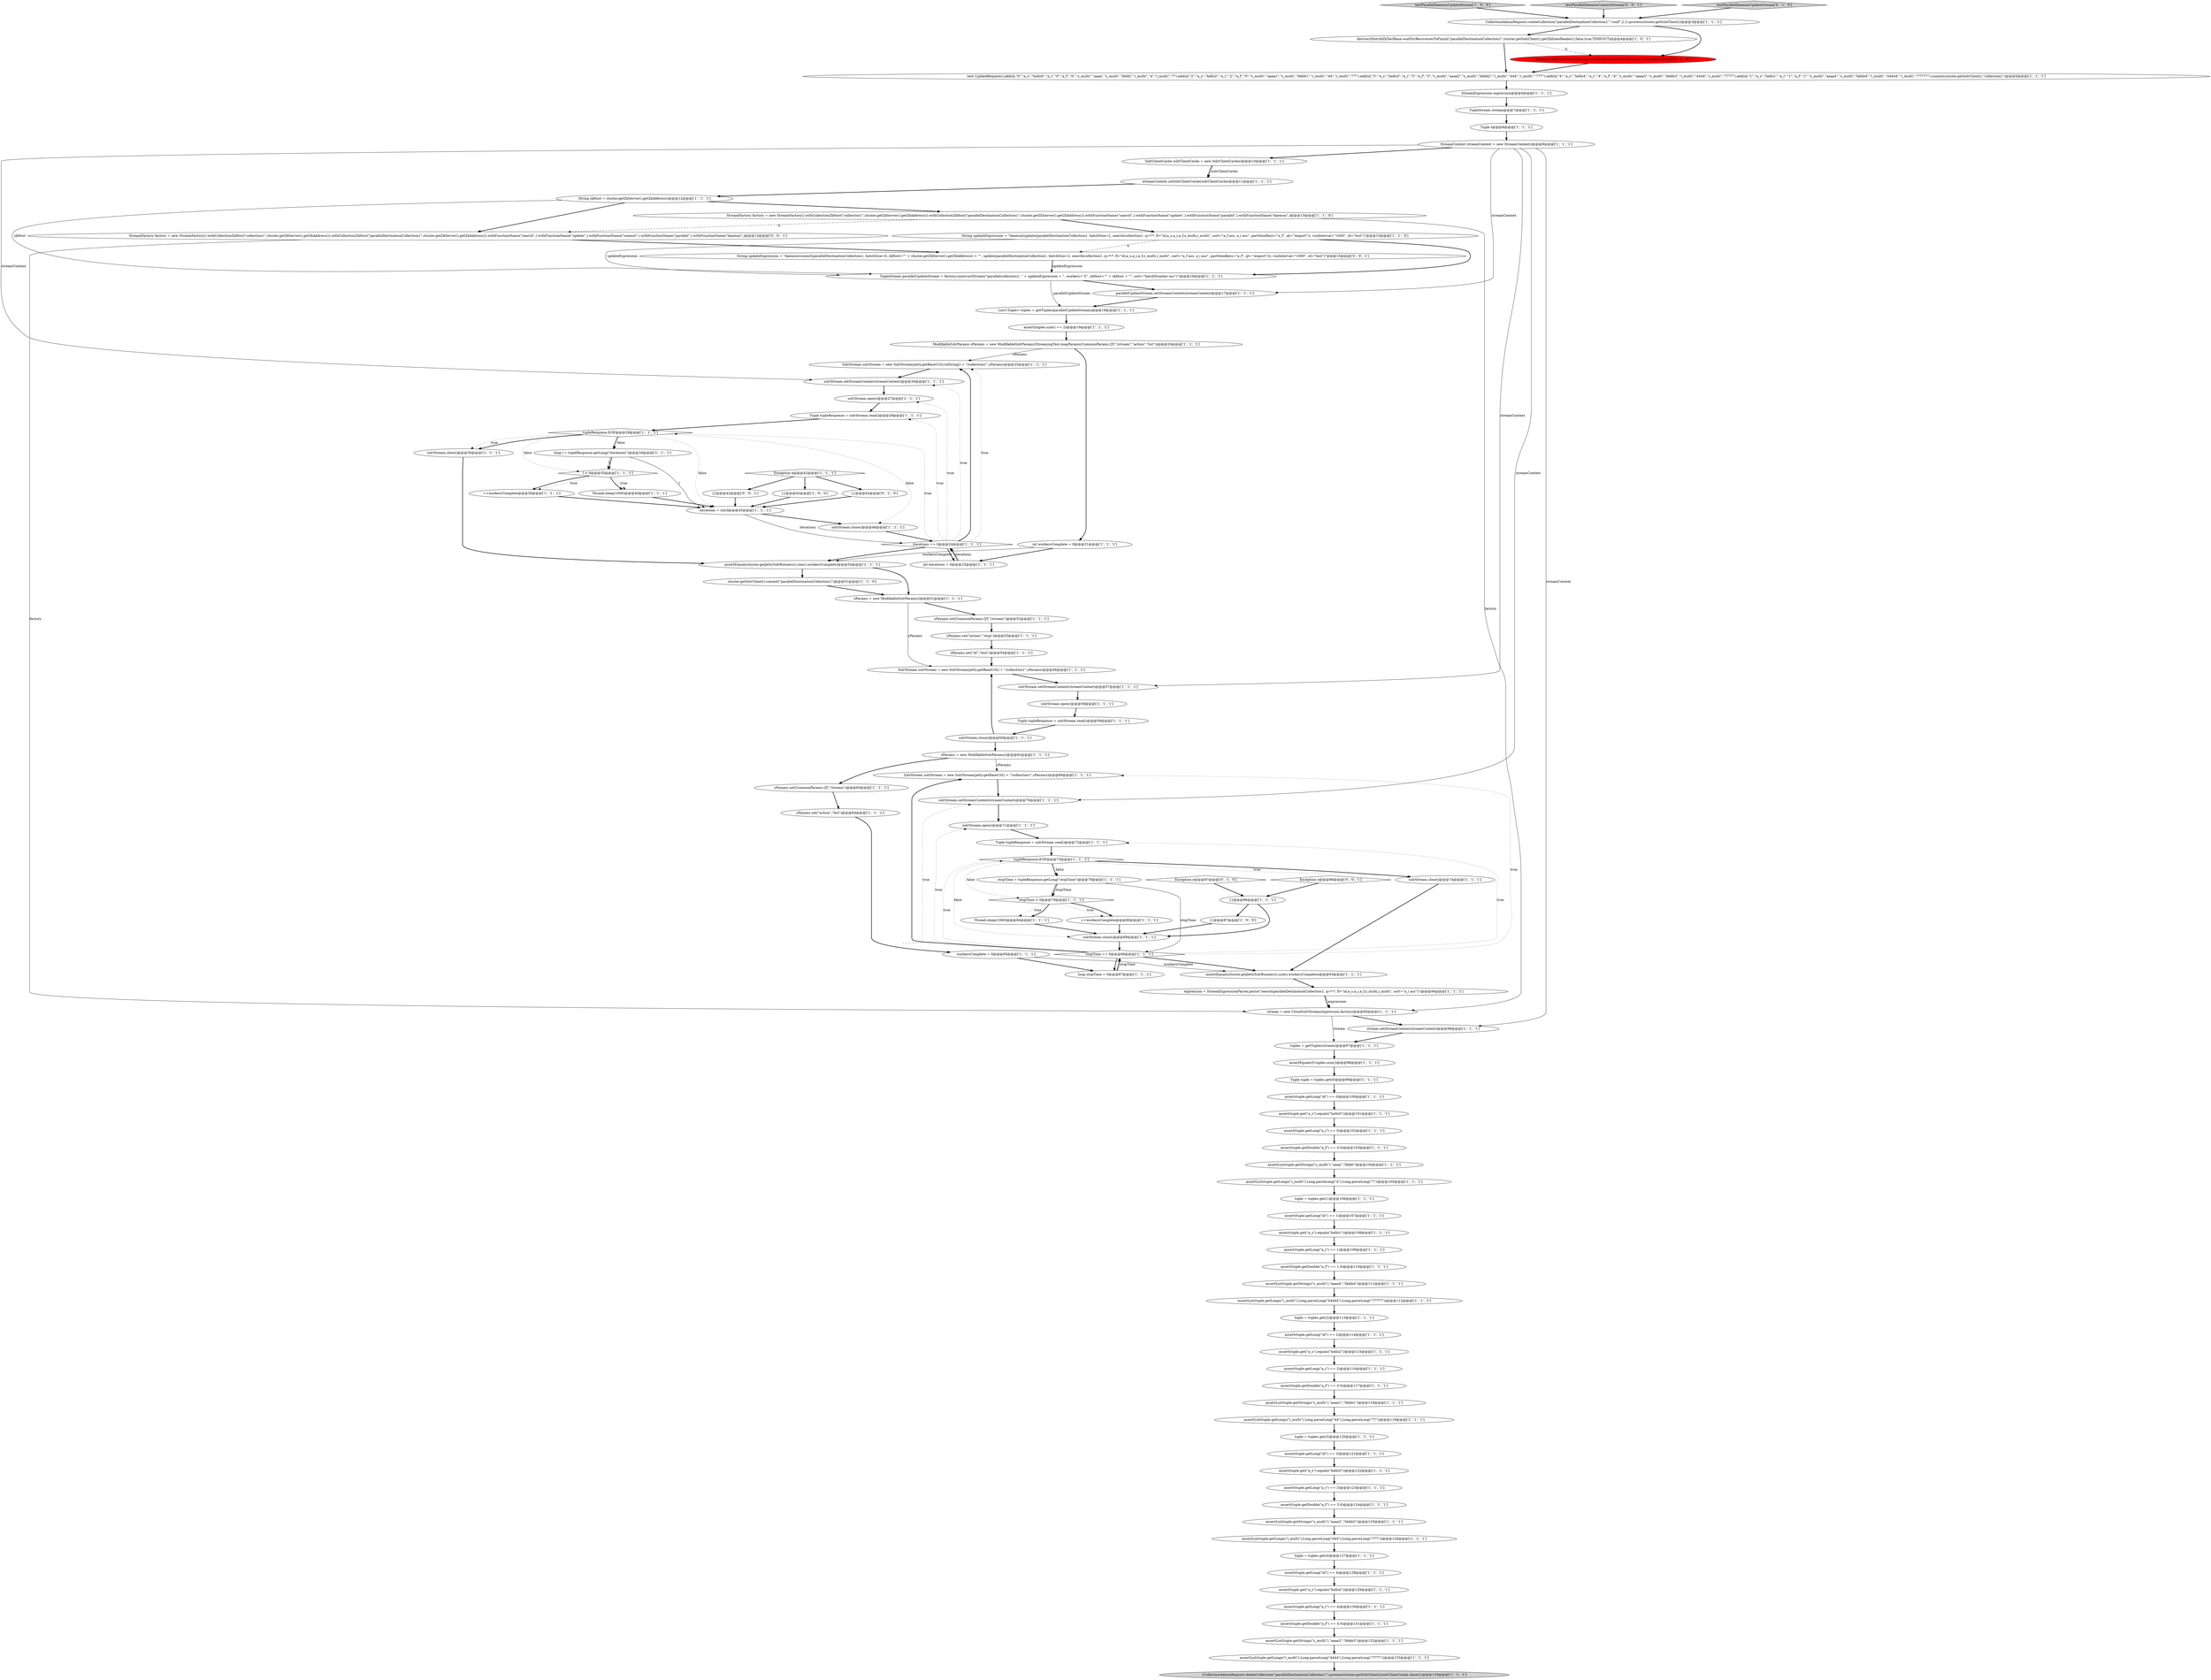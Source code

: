 digraph {
35 [style = filled, label = "tuple = tuples.get(2)@@@113@@@['1', '1', '1']", fillcolor = white, shape = ellipse image = "AAA0AAABBB1BBB"];
10 [style = filled, label = "assertList(tuple.getLongs(\"i_multi\"),Long.parseLong(\"4\"),Long.parseLong(\"7\"))@@@105@@@['1', '1', '1']", fillcolor = white, shape = ellipse image = "AAA0AAABBB1BBB"];
76 [style = filled, label = "assert(tuple.getLong(\"a_i\") == 2)@@@116@@@['1', '1', '1']", fillcolor = white, shape = ellipse image = "AAA0AAABBB1BBB"];
72 [style = filled, label = "CollectionAdminRequest.createCollection(\"parallelDestinationCollection1\",\"conf\",2,1).process(cluster.getSolrClient())@@@3@@@['1', '1', '1']", fillcolor = white, shape = ellipse image = "AAA0AAABBB1BBB"];
18 [style = filled, label = "tuple = tuples.get(1)@@@106@@@['1', '1', '1']", fillcolor = white, shape = ellipse image = "AAA0AAABBB1BBB"];
96 [style = filled, label = "cluster.getSolrClient().commit(\"parallelDestinationCollection1\")@@@51@@@['1', '1', '0']", fillcolor = white, shape = ellipse image = "AAA0AAABBB1BBB"];
115 [style = filled, label = "String updateExpression = \"daemon(commit(parallelDestinationCollection1, batchSize=0, zkHost=\"\" + cluster.getZkServer().getZkAddress() + \"\", update(parallelDestinationCollection1, batchSize=2, search(collection1, q=*:*, fl=\"id,a_s,a_i,a_f,s_multi,i_multi\", sort=\"a_f asc, a_i asc\", partitionKeys=\"a_f\", qt=\"/export\"))), runInterval=\"1000\", id=\"test\")\"@@@15@@@['0', '0', '1']", fillcolor = white, shape = ellipse image = "AAA0AAABBB3BBB"];
27 [style = filled, label = "new UpdateRequest().add(id,\"0\",\"a_s\",\"hello0\",\"a_i\",\"0\",\"a_f\",\"0\",\"s_multi\",\"aaaa\",\"s_multi\",\"bbbb\",\"i_multi\",\"4\",\"i_multi\",\"7\").add(id,\"2\",\"a_s\",\"hello2\",\"a_i\",\"2\",\"a_f\",\"0\",\"s_multi\",\"aaaa1\",\"s_multi\",\"bbbb1\",\"i_multi\",\"44\",\"i_multi\",\"77\").add(id,\"3\",\"a_s\",\"hello3\",\"a_i\",\"3\",\"a_f\",\"3\",\"s_multi\",\"aaaa2\",\"s_multi\",\"bbbb2\",\"i_multi\",\"444\",\"i_multi\",\"777\").add(id,\"4\",\"a_s\",\"hello4\",\"a_i\",\"4\",\"a_f\",\"4\",\"s_multi\",\"aaaa3\",\"s_multi\",\"bbbb3\",\"i_multi\",\"4444\",\"i_multi\",\"7777\").add(id,\"1\",\"a_s\",\"hello1\",\"a_i\",\"1\",\"a_f\",\"1\",\"s_multi\",\"aaaa4\",\"s_multi\",\"bbbb4\",\"i_multi\",\"44444\",\"i_multi\",\"77777\").commit(cluster.getSolrClient(),\"collection1\")@@@5@@@['1', '1', '1']", fillcolor = white, shape = ellipse image = "AAA0AAABBB1BBB"];
87 [style = filled, label = "StreamContext streamContext = new StreamContext()@@@9@@@['1', '1', '1']", fillcolor = white, shape = ellipse image = "AAA0AAABBB1BBB"];
3 [style = filled, label = "solrStream.open()@@@27@@@['1', '1', '1']", fillcolor = white, shape = ellipse image = "AAA0AAABBB1BBB"];
38 [style = filled, label = "solrStream.close()@@@30@@@['1', '1', '1']", fillcolor = white, shape = ellipse image = "AAA0AAABBB1BBB"];
6 [style = filled, label = "assert(tuple.getLong(\"id\") == 2)@@@114@@@['1', '1', '1']", fillcolor = white, shape = ellipse image = "AAA0AAABBB1BBB"];
39 [style = filled, label = "Thread.sleep(1000)@@@84@@@['1', '1', '1']", fillcolor = white, shape = ellipse image = "AAA0AAABBB1BBB"];
100 [style = filled, label = "Tuple tupleResponse = solrStream.read()@@@28@@@['1', '1', '1']", fillcolor = white, shape = ellipse image = "AAA0AAABBB1BBB"];
67 [style = filled, label = "assertList(tuple.getStrings(\"s_multi\"),\"aaaa\",\"bbbb\")@@@104@@@['1', '1', '1']", fillcolor = white, shape = ellipse image = "AAA0AAABBB1BBB"];
63 [style = filled, label = "SolrStream solrStream = new SolrStream(jetty.getBaseUrl() + \"/collection1\",sParams)@@@56@@@['1', '1', '1']", fillcolor = white, shape = ellipse image = "AAA0AAABBB1BBB"];
26 [style = filled, label = "assert(tuple.getLong(\"a_i\") == 4)@@@130@@@['1', '1', '1']", fillcolor = white, shape = ellipse image = "AAA0AAABBB1BBB"];
28 [style = filled, label = "SolrStream solrStream = new SolrStream(jetty.getBaseUrl() + \"/collection1\",sParams)@@@69@@@['1', '1', '1']", fillcolor = white, shape = ellipse image = "AAA0AAABBB1BBB"];
49 [style = filled, label = "sParams = new ModifiableSolrParams()@@@51@@@['1', '1', '1']", fillcolor = white, shape = ellipse image = "AAA0AAABBB1BBB"];
80 [style = filled, label = "Exception e@@@42@@@['1', '1', '1']", fillcolor = white, shape = diamond image = "AAA0AAABBB1BBB"];
32 [style = filled, label = "tuples = getTuples(stream)@@@97@@@['1', '1', '1']", fillcolor = white, shape = ellipse image = "AAA0AAABBB1BBB"];
64 [style = filled, label = "assert(tuple.getDouble(\"a_f\") == 4.0)@@@131@@@['1', '1', '1']", fillcolor = white, shape = ellipse image = "AAA0AAABBB1BBB"];
99 [style = filled, label = "assertEquals(cluster.getJettySolrRunners().size(),workersComplete)@@@93@@@['1', '1', '1']", fillcolor = white, shape = ellipse image = "AAA0AAABBB1BBB"];
93 [style = filled, label = "solrStream.close()@@@74@@@['1', '1', '1']", fillcolor = white, shape = ellipse image = "AAA0AAABBB1BBB"];
79 [style = filled, label = "sParams.set(CommonParams.QT,\"/stream\")@@@63@@@['1', '1', '1']", fillcolor = white, shape = ellipse image = "AAA0AAABBB1BBB"];
16 [style = filled, label = "int iterations = 0@@@23@@@['1', '1', '1']", fillcolor = white, shape = ellipse image = "AAA0AAABBB1BBB"];
8 [style = filled, label = "solrStream.open()@@@58@@@['1', '1', '1']", fillcolor = white, shape = ellipse image = "AAA0AAABBB1BBB"];
78 [style = filled, label = "assert(tuple.getDouble(\"a_f\") == 1.0)@@@110@@@['1', '1', '1']", fillcolor = white, shape = ellipse image = "AAA0AAABBB1BBB"];
69 [style = filled, label = "l > 0@@@35@@@['1', '1', '1']", fillcolor = white, shape = diamond image = "AAA0AAABBB1BBB"];
58 [style = filled, label = "assertEquals(5,tuples.size())@@@98@@@['1', '1', '1']", fillcolor = white, shape = ellipse image = "AAA0AAABBB1BBB"];
48 [style = filled, label = "{}@@@86@@@['1', '1', '1']", fillcolor = white, shape = ellipse image = "AAA0AAABBB1BBB"];
71 [style = filled, label = "workersComplete = 0@@@65@@@['1', '1', '1']", fillcolor = white, shape = ellipse image = "AAA0AAABBB1BBB"];
19 [style = filled, label = "sParams.set(CommonParams.QT,\"/stream\")@@@52@@@['1', '1', '1']", fillcolor = white, shape = ellipse image = "AAA0AAABBB1BBB"];
2 [style = filled, label = "assert(tuple.get(\"a_s\").equals(\"hello4\"))@@@129@@@['1', '1', '1']", fillcolor = white, shape = ellipse image = "AAA0AAABBB1BBB"];
5 [style = filled, label = "assert(tuple.getLong(\"a_i\") == 0)@@@102@@@['1', '1', '1']", fillcolor = white, shape = ellipse image = "AAA0AAABBB1BBB"];
74 [style = filled, label = "stream = new CloudSolrStream(expression,factory)@@@95@@@['1', '1', '1']", fillcolor = white, shape = ellipse image = "AAA0AAABBB1BBB"];
107 [style = filled, label = "{}@@@42@@@['0', '1', '0']", fillcolor = white, shape = ellipse image = "AAA0AAABBB2BBB"];
113 [style = filled, label = "Exception e@@@86@@@['0', '0', '1']", fillcolor = white, shape = diamond image = "AAA0AAABBB3BBB"];
45 [style = filled, label = "tupleResponse.EOF@@@73@@@['1', '1', '1']", fillcolor = white, shape = diamond image = "AAA0AAABBB1BBB"];
81 [style = filled, label = "assert(tuple.get(\"a_s\").equals(\"hello0\"))@@@101@@@['1', '1', '1']", fillcolor = white, shape = ellipse image = "AAA0AAABBB1BBB"];
40 [style = filled, label = "testParallelDaemonUpdateStream['1', '0', '0']", fillcolor = lightgray, shape = diamond image = "AAA0AAABBB1BBB"];
41 [style = filled, label = "iterations == 0@@@24@@@['1', '1', '1']", fillcolor = white, shape = diamond image = "AAA0AAABBB1BBB"];
66 [style = filled, label = "assert(tuple.getLong(\"id\") == 4)@@@128@@@['1', '1', '1']", fillcolor = white, shape = ellipse image = "AAA0AAABBB1BBB"];
97 [style = filled, label = "Tuple tupleResponse = solrStream.read()@@@59@@@['1', '1', '1']", fillcolor = white, shape = ellipse image = "AAA0AAABBB1BBB"];
102 [style = filled, label = "Tuple tuple = tuples.get(0)@@@99@@@['1', '1', '1']", fillcolor = white, shape = ellipse image = "AAA0AAABBB1BBB"];
29 [style = filled, label = "assertList(tuple.getStrings(\"s_multi\"),\"aaaa4\",\"bbbb4\")@@@111@@@['1', '1', '1']", fillcolor = white, shape = ellipse image = "AAA0AAABBB1BBB"];
7 [style = filled, label = "ModifiableSolrParams sParams = new ModifiableSolrParams(StreamingTest.mapParams(CommonParams.QT,\"/stream\",\"action\",\"list\"))@@@20@@@['1', '1', '1']", fillcolor = white, shape = ellipse image = "AAA0AAABBB1BBB"];
65 [style = filled, label = "sParams = new ModifiableSolrParams()@@@62@@@['1', '1', '1']", fillcolor = white, shape = ellipse image = "AAA0AAABBB1BBB"];
84 [style = filled, label = "solrStream.close()@@@60@@@['1', '1', '1']", fillcolor = white, shape = ellipse image = "AAA0AAABBB1BBB"];
111 [style = filled, label = "StreamFactory factory = new StreamFactory().withCollectionZkHost(\"collection1\",cluster.getZkServer().getZkAddress()).withCollectionZkHost(\"parallelDestinationCollection1\",cluster.getZkServer().getZkAddress()).withFunctionName(\"search\",).withFunctionName(\"update\",).withFunctionName(\"commit\",).withFunctionName(\"parallel\",).withFunctionName(\"daemon\",)@@@13@@@['0', '0', '1']", fillcolor = white, shape = ellipse image = "AAA0AAABBB3BBB"];
75 [style = filled, label = "Thread.sleep(1000)@@@40@@@['1', '1', '1']", fillcolor = white, shape = ellipse image = "AAA0AAABBB1BBB"];
20 [style = filled, label = "tuple = tuples.get(3)@@@120@@@['1', '1', '1']", fillcolor = white, shape = ellipse image = "AAA0AAABBB1BBB"];
11 [style = filled, label = "String updateExpression = \"daemon(update(parallelDestinationCollection1, batchSize=2, search(collection1, q=*:*, fl=\"id,a_s,a_i,a_f,s_multi,i_multi\", sort=\"a_f asc, a_i asc\", partitionKeys=\"a_f\", qt=\"/export\")), runInterval=\"1000\", id=\"test\")\"@@@15@@@['1', '1', '0']", fillcolor = white, shape = ellipse image = "AAA0AAABBB1BBB"];
14 [style = filled, label = "{}@@@87@@@['1', '0', '0']", fillcolor = white, shape = ellipse image = "AAA0AAABBB1BBB"];
4 [style = filled, label = "parallelUpdateStream.setStreamContext(streamContext)@@@17@@@['1', '1', '1']", fillcolor = white, shape = ellipse image = "AAA0AAABBB1BBB"];
34 [style = filled, label = "++workersComplete@@@80@@@['1', '1', '1']", fillcolor = white, shape = ellipse image = "AAA0AAABBB1BBB"];
61 [style = filled, label = "assert(tuple.getLong(\"id\") == 0)@@@100@@@['1', '1', '1']", fillcolor = white, shape = ellipse image = "AAA0AAABBB1BBB"];
60 [style = filled, label = "long l = tupleResponse.getLong(\"iterations\")@@@34@@@['1', '1', '1']", fillcolor = white, shape = ellipse image = "AAA0AAABBB1BBB"];
82 [style = filled, label = "assert(tuple.getLong(\"a_i\") == 3)@@@123@@@['1', '1', '1']", fillcolor = white, shape = ellipse image = "AAA0AAABBB1BBB"];
12 [style = filled, label = "assertList(tuple.getStrings(\"s_multi\"),\"aaaa2\",\"bbbb2\")@@@125@@@['1', '1', '1']", fillcolor = white, shape = ellipse image = "AAA0AAABBB1BBB"];
22 [style = filled, label = "AbstractDistribZkTestBase.waitForRecoveriesToFinish(\"parallelDestinationCollection1\",cluster.getSolrClient().getZkStateReader(),false,true,TIMEOUT)@@@4@@@['1', '0', '1']", fillcolor = white, shape = ellipse image = "AAA0AAABBB1BBB"];
112 [style = filled, label = "testParallelDaemonCommitStream['0', '0', '1']", fillcolor = lightgray, shape = diamond image = "AAA0AAABBB3BBB"];
68 [style = filled, label = "assert(tuple.get(\"a_s\").equals(\"hello3\"))@@@122@@@['1', '1', '1']", fillcolor = white, shape = ellipse image = "AAA0AAABBB1BBB"];
23 [style = filled, label = "assert(tuple.get(\"a_s\").equals(\"hello2\"))@@@115@@@['1', '1', '1']", fillcolor = white, shape = ellipse image = "AAA0AAABBB1BBB"];
55 [style = filled, label = "assertList(tuple.getStrings(\"s_multi\"),\"aaaa1\",\"bbbb1\")@@@118@@@['1', '1', '1']", fillcolor = white, shape = ellipse image = "AAA0AAABBB1BBB"];
94 [style = filled, label = "solrStream.setStreamContext(streamContext)@@@70@@@['1', '1', '1']", fillcolor = white, shape = ellipse image = "AAA0AAABBB1BBB"];
25 [style = filled, label = "String zkHost = cluster.getZkServer().getZkAddress()@@@12@@@['1', '1', '1']", fillcolor = white, shape = ellipse image = "AAA0AAABBB1BBB"];
88 [style = filled, label = "Tuple t@@@8@@@['1', '1', '1']", fillcolor = white, shape = ellipse image = "AAA0AAABBB1BBB"];
42 [style = filled, label = "assertList(tuple.getLongs(\"i_multi\"),Long.parseLong(\"44444\"),Long.parseLong(\"77777\"))@@@112@@@['1', '1', '1']", fillcolor = white, shape = ellipse image = "AAA0AAABBB1BBB"];
106 [style = filled, label = "TupleStream stream@@@7@@@['1', '1', '1']", fillcolor = white, shape = ellipse image = "AAA0AAABBB1BBB"];
95 [style = filled, label = "{CollectionAdminRequest.deleteCollection(\"parallelDestinationCollection1\").process(cluster.getSolrClient())solrClientCache.close()}@@@135@@@['1', '1', '1']", fillcolor = lightgray, shape = ellipse image = "AAA0AAABBB1BBB"];
30 [style = filled, label = "assert(tuple.getLong(\"id\") == 1)@@@107@@@['1', '1', '1']", fillcolor = white, shape = ellipse image = "AAA0AAABBB1BBB"];
86 [style = filled, label = "solrStream.close()@@@89@@@['1', '1', '1']", fillcolor = white, shape = ellipse image = "AAA0AAABBB1BBB"];
44 [style = filled, label = "SolrStream solrStream = new SolrStream(jetty.getBaseUrl().toString() + \"/collection1\",sParams)@@@25@@@['1', '1', '1']", fillcolor = white, shape = ellipse image = "AAA0AAABBB1BBB"];
103 [style = filled, label = "StreamFactory factory = new StreamFactory().withCollectionZkHost(\"collection1\",cluster.getZkServer().getZkAddress()).withCollectionZkHost(\"parallelDestinationCollection1\",cluster.getZkServer().getZkAddress()).withFunctionName(\"search\",).withFunctionName(\"update\",).withFunctionName(\"parallel\",).withFunctionName(\"daemon\",)@@@13@@@['1', '1', '0']", fillcolor = white, shape = ellipse image = "AAA0AAABBB1BBB"];
83 [style = filled, label = "assertList(tuple.getLongs(\"i_multi\"),Long.parseLong(\"444\"),Long.parseLong(\"777\"))@@@126@@@['1', '1', '1']", fillcolor = white, shape = ellipse image = "AAA0AAABBB1BBB"];
31 [style = filled, label = "assert(tuple.getLong(\"a_i\") == 1)@@@109@@@['1', '1', '1']", fillcolor = white, shape = ellipse image = "AAA0AAABBB1BBB"];
1 [style = filled, label = "StreamExpression expression@@@6@@@['1', '1', '1']", fillcolor = white, shape = ellipse image = "AAA0AAABBB1BBB"];
53 [style = filled, label = "long stopTime = 0@@@67@@@['1', '1', '1']", fillcolor = white, shape = ellipse image = "AAA0AAABBB1BBB"];
57 [style = filled, label = "solrStream.setStreamContext(streamContext)@@@26@@@['1', '1', '1']", fillcolor = white, shape = ellipse image = "AAA0AAABBB1BBB"];
73 [style = filled, label = "assertList(tuple.getLongs(\"i_multi\"),Long.parseLong(\"4444\"),Long.parseLong(\"7777\"))@@@133@@@['1', '1', '1']", fillcolor = white, shape = ellipse image = "AAA0AAABBB1BBB"];
109 [style = filled, label = "testParallelDaemonUpdateStream['0', '1', '0']", fillcolor = lightgray, shape = diamond image = "AAA0AAABBB2BBB"];
0 [style = filled, label = "stopTime > 0@@@79@@@['1', '1', '1']", fillcolor = white, shape = diamond image = "AAA0AAABBB1BBB"];
43 [style = filled, label = "streamContext.setSolrClientCache(solrClientCache)@@@11@@@['1', '1', '1']", fillcolor = white, shape = ellipse image = "AAA0AAABBB1BBB"];
56 [style = filled, label = "assert(tuple.getDouble(\"a_f\") == 0.0)@@@117@@@['1', '1', '1']", fillcolor = white, shape = ellipse image = "AAA0AAABBB1BBB"];
104 [style = filled, label = "assert(tuple.getDouble(\"a_f\") == 0.0)@@@103@@@['1', '1', '1']", fillcolor = white, shape = ellipse image = "AAA0AAABBB1BBB"];
21 [style = filled, label = "assert(tuple.getDouble(\"a_f\") == 3.0)@@@124@@@['1', '1', '1']", fillcolor = white, shape = ellipse image = "AAA0AAABBB1BBB"];
9 [style = filled, label = "Tuple tupleResponse = solrStream.read()@@@72@@@['1', '1', '1']", fillcolor = white, shape = ellipse image = "AAA0AAABBB1BBB"];
90 [style = filled, label = "assertEquals(cluster.getJettySolrRunners().size(),workersComplete)@@@50@@@['1', '1', '1']", fillcolor = white, shape = ellipse image = "AAA0AAABBB1BBB"];
108 [style = filled, label = "Exception e@@@87@@@['0', '1', '0']", fillcolor = white, shape = diamond image = "AAA0AAABBB2BBB"];
24 [style = filled, label = "tupleResponse.EOF@@@29@@@['1', '1', '1']", fillcolor = white, shape = diamond image = "AAA0AAABBB1BBB"];
46 [style = filled, label = "solrStream.open()@@@71@@@['1', '1', '1']", fillcolor = white, shape = ellipse image = "AAA0AAABBB1BBB"];
105 [style = filled, label = "expression = StreamExpressionParser.parse(\"search(parallelDestinationCollection1, q=*:*, fl=\"id,a_s,a_i,a_f,s_multi,i_multi\", sort=\"a_i asc\")\")@@@94@@@['1', '1', '1']", fillcolor = white, shape = ellipse image = "AAA0AAABBB1BBB"];
101 [style = filled, label = "sParams.set(\"action\",\"stop\")@@@53@@@['1', '1', '1']", fillcolor = white, shape = ellipse image = "AAA0AAABBB1BBB"];
17 [style = filled, label = "stopTime = tupleResponse.getLong(\"stopTime\")@@@78@@@['1', '1', '1']", fillcolor = white, shape = ellipse image = "AAA0AAABBB1BBB"];
51 [style = filled, label = "++workersComplete@@@36@@@['1', '1', '1']", fillcolor = white, shape = ellipse image = "AAA0AAABBB1BBB"];
50 [style = filled, label = "sParams.set(\"id\",\"test\")@@@54@@@['1', '1', '1']", fillcolor = white, shape = ellipse image = "AAA0AAABBB1BBB"];
13 [style = filled, label = "SolrClientCache solrClientCache = new SolrClientCache()@@@10@@@['1', '1', '1']", fillcolor = white, shape = ellipse image = "AAA0AAABBB1BBB"];
77 [style = filled, label = "int workersComplete = 0@@@21@@@['1', '1', '1']", fillcolor = white, shape = ellipse image = "AAA0AAABBB1BBB"];
89 [style = filled, label = "iterations = (int)l@@@45@@@['1', '1', '1']", fillcolor = white, shape = ellipse image = "AAA0AAABBB1BBB"];
114 [style = filled, label = "{}@@@42@@@['0', '0', '1']", fillcolor = white, shape = ellipse image = "AAA0AAABBB3BBB"];
15 [style = filled, label = "stopTime == 0@@@68@@@['1', '1', '1']", fillcolor = white, shape = diamond image = "AAA0AAABBB1BBB"];
98 [style = filled, label = "tuple = tuples.get(4)@@@127@@@['1', '1', '1']", fillcolor = white, shape = ellipse image = "AAA0AAABBB1BBB"];
33 [style = filled, label = "TupleStream parallelUpdateStream = factory.constructStream(\"parallel(collection1, \" + updateExpression + \", workers=\"2\", zkHost=\"\" + zkHost + \"\", sort=\"batchNumber asc\")\")@@@16@@@['1', '1', '1']", fillcolor = white, shape = ellipse image = "AAA0AAABBB1BBB"];
70 [style = filled, label = "{}@@@42@@@['1', '0', '0']", fillcolor = white, shape = ellipse image = "AAA0AAABBB1BBB"];
47 [style = filled, label = "assertList(tuple.getLongs(\"i_multi\"),Long.parseLong(\"44\"),Long.parseLong(\"77\"))@@@119@@@['1', '1', '1']", fillcolor = white, shape = ellipse image = "AAA0AAABBB1BBB"];
85 [style = filled, label = "List<Tuple> tuples = getTuples(parallelUpdateStream)@@@18@@@['1', '1', '1']", fillcolor = white, shape = ellipse image = "AAA0AAABBB1BBB"];
52 [style = filled, label = "solrStream.close()@@@46@@@['1', '1', '1']", fillcolor = white, shape = ellipse image = "AAA0AAABBB1BBB"];
92 [style = filled, label = "sParams.set(\"action\",\"list\")@@@64@@@['1', '1', '1']", fillcolor = white, shape = ellipse image = "AAA0AAABBB1BBB"];
59 [style = filled, label = "assert(tuple.getLong(\"id\") == 3)@@@121@@@['1', '1', '1']", fillcolor = white, shape = ellipse image = "AAA0AAABBB1BBB"];
36 [style = filled, label = "assert(tuples.size() == 2)@@@19@@@['1', '1', '1']", fillcolor = white, shape = ellipse image = "AAA0AAABBB1BBB"];
62 [style = filled, label = "assert(tuple.get(\"a_s\").equals(\"hello1\"))@@@108@@@['1', '1', '1']", fillcolor = white, shape = ellipse image = "AAA0AAABBB1BBB"];
110 [style = filled, label = "cluster.waitForActiveCollection(\"parallelDestinationCollection1\",2,2)@@@4@@@['0', '1', '0']", fillcolor = red, shape = ellipse image = "AAA1AAABBB2BBB"];
91 [style = filled, label = "solrStream.setStreamContext(streamContext)@@@57@@@['1', '1', '1']", fillcolor = white, shape = ellipse image = "AAA0AAABBB1BBB"];
54 [style = filled, label = "assertList(tuple.getStrings(\"s_multi\"),\"aaaa3\",\"bbbb3\")@@@132@@@['1', '1', '1']", fillcolor = white, shape = ellipse image = "AAA0AAABBB1BBB"];
37 [style = filled, label = "stream.setStreamContext(streamContext)@@@96@@@['1', '1', '1']", fillcolor = white, shape = ellipse image = "AAA0AAABBB1BBB"];
8->97 [style = bold, label=""];
105->74 [style = bold, label=""];
25->103 [style = bold, label=""];
2->26 [style = bold, label=""];
24->60 [style = bold, label=""];
55->47 [style = bold, label=""];
5->104 [style = bold, label=""];
69->75 [style = dotted, label="true"];
41->90 [style = bold, label=""];
24->60 [style = dotted, label="false"];
18->30 [style = bold, label=""];
24->69 [style = dotted, label="false"];
82->21 [style = bold, label=""];
15->99 [style = bold, label=""];
79->92 [style = bold, label=""];
104->67 [style = bold, label=""];
23->76 [style = bold, label=""];
15->9 [style = dotted, label="true"];
16->41 [style = bold, label=""];
99->105 [style = bold, label=""];
24->89 [style = dotted, label="false"];
75->89 [style = bold, label=""];
14->86 [style = bold, label=""];
16->41 [style = solid, label="iterations"];
41->100 [style = dotted, label="true"];
74->37 [style = bold, label=""];
65->28 [style = solid, label="sParams"];
78->29 [style = bold, label=""];
84->65 [style = bold, label=""];
107->89 [style = bold, label=""];
0->34 [style = dotted, label="true"];
103->11 [style = bold, label=""];
11->33 [style = solid, label="updateExpression"];
11->33 [style = bold, label=""];
37->32 [style = bold, label=""];
110->27 [style = bold, label=""];
45->93 [style = dotted, label="true"];
17->15 [style = solid, label="stopTime"];
45->17 [style = bold, label=""];
40->72 [style = bold, label=""];
50->63 [style = bold, label=""];
26->64 [style = bold, label=""];
3->100 [style = bold, label=""];
90->49 [style = bold, label=""];
48->86 [style = bold, label=""];
39->86 [style = bold, label=""];
103->74 [style = solid, label="factory"];
60->69 [style = solid, label="l"];
97->84 [style = bold, label=""];
80->70 [style = bold, label=""];
86->15 [style = bold, label=""];
89->41 [style = solid, label="iterations"];
17->0 [style = solid, label="stopTime"];
68->82 [style = bold, label=""];
85->36 [style = bold, label=""];
41->24 [style = dotted, label="true"];
24->38 [style = bold, label=""];
90->96 [style = bold, label=""];
72->22 [style = bold, label=""];
84->63 [style = bold, label=""];
77->90 [style = solid, label="workersComplete"];
94->46 [style = bold, label=""];
59->68 [style = bold, label=""];
0->34 [style = bold, label=""];
0->39 [style = dotted, label="true"];
87->94 [style = solid, label="streamContext"];
91->8 [style = bold, label=""];
66->2 [style = bold, label=""];
49->63 [style = solid, label="sParams"];
74->32 [style = solid, label="stream"];
15->94 [style = dotted, label="true"];
13->43 [style = bold, label=""];
32->58 [style = bold, label=""];
51->89 [style = bold, label=""];
41->57 [style = dotted, label="true"];
80->114 [style = bold, label=""];
92->71 [style = bold, label=""];
115->33 [style = bold, label=""];
69->51 [style = dotted, label="true"];
60->89 [style = solid, label="l"];
58->102 [style = bold, label=""];
71->99 [style = solid, label="workersComplete"];
67->10 [style = bold, label=""];
0->39 [style = bold, label=""];
44->57 [style = bold, label=""];
7->44 [style = solid, label="sParams"];
10->18 [style = bold, label=""];
38->90 [style = bold, label=""];
46->9 [style = bold, label=""];
54->73 [style = bold, label=""];
103->111 [style = dashed, label="0"];
100->24 [style = bold, label=""];
83->98 [style = bold, label=""];
87->13 [style = bold, label=""];
76->56 [style = bold, label=""];
87->37 [style = solid, label="streamContext"];
6->23 [style = bold, label=""];
48->14 [style = bold, label=""];
33->4 [style = bold, label=""];
52->41 [style = bold, label=""];
65->79 [style = bold, label=""];
25->33 [style = solid, label="zkHost"];
15->53 [style = bold, label=""];
69->75 [style = bold, label=""];
112->72 [style = bold, label=""];
101->50 [style = bold, label=""];
34->86 [style = bold, label=""];
33->85 [style = solid, label="parallelUpdateStream"];
71->53 [style = bold, label=""];
7->77 [style = bold, label=""];
80->107 [style = bold, label=""];
21->12 [style = bold, label=""];
24->52 [style = dotted, label="false"];
15->28 [style = dotted, label="true"];
87->91 [style = solid, label="streamContext"];
17->0 [style = bold, label=""];
15->28 [style = bold, label=""];
29->42 [style = bold, label=""];
49->19 [style = bold, label=""];
77->16 [style = bold, label=""];
41->16 [style = bold, label=""];
87->57 [style = solid, label="streamContext"];
60->69 [style = bold, label=""];
15->45 [style = dotted, label="true"];
72->110 [style = bold, label=""];
31->78 [style = bold, label=""];
22->110 [style = dashed, label="0"];
41->44 [style = dotted, label="true"];
28->94 [style = bold, label=""];
1->106 [style = bold, label=""];
4->85 [style = bold, label=""];
114->89 [style = bold, label=""];
88->87 [style = bold, label=""];
45->17 [style = dotted, label="false"];
89->52 [style = bold, label=""];
12->83 [style = bold, label=""];
27->1 [style = bold, label=""];
115->33 [style = solid, label="updateExpression"];
70->89 [style = bold, label=""];
35->6 [style = bold, label=""];
113->48 [style = bold, label=""];
13->43 [style = solid, label="solrClientCache"];
63->91 [style = bold, label=""];
105->74 [style = solid, label="expression"];
53->15 [style = solid, label="stopTime"];
81->5 [style = bold, label=""];
25->111 [style = bold, label=""];
106->88 [style = bold, label=""];
19->101 [style = bold, label=""];
69->51 [style = bold, label=""];
64->54 [style = bold, label=""];
15->46 [style = dotted, label="true"];
87->4 [style = solid, label="streamContext"];
42->35 [style = bold, label=""];
62->31 [style = bold, label=""];
24->38 [style = dotted, label="true"];
96->49 [style = bold, label=""];
22->27 [style = bold, label=""];
11->115 [style = dashed, label="0"];
36->7 [style = bold, label=""];
9->45 [style = bold, label=""];
98->66 [style = bold, label=""];
20->59 [style = bold, label=""];
47->20 [style = bold, label=""];
111->115 [style = bold, label=""];
109->72 [style = bold, label=""];
108->48 [style = bold, label=""];
73->95 [style = bold, label=""];
111->74 [style = solid, label="factory"];
45->0 [style = dotted, label="false"];
41->3 [style = dotted, label="true"];
53->15 [style = bold, label=""];
61->81 [style = bold, label=""];
102->61 [style = bold, label=""];
57->3 [style = bold, label=""];
43->25 [style = bold, label=""];
45->93 [style = bold, label=""];
41->44 [style = bold, label=""];
93->99 [style = bold, label=""];
45->86 [style = dotted, label="false"];
30->62 [style = bold, label=""];
56->55 [style = bold, label=""];
}
